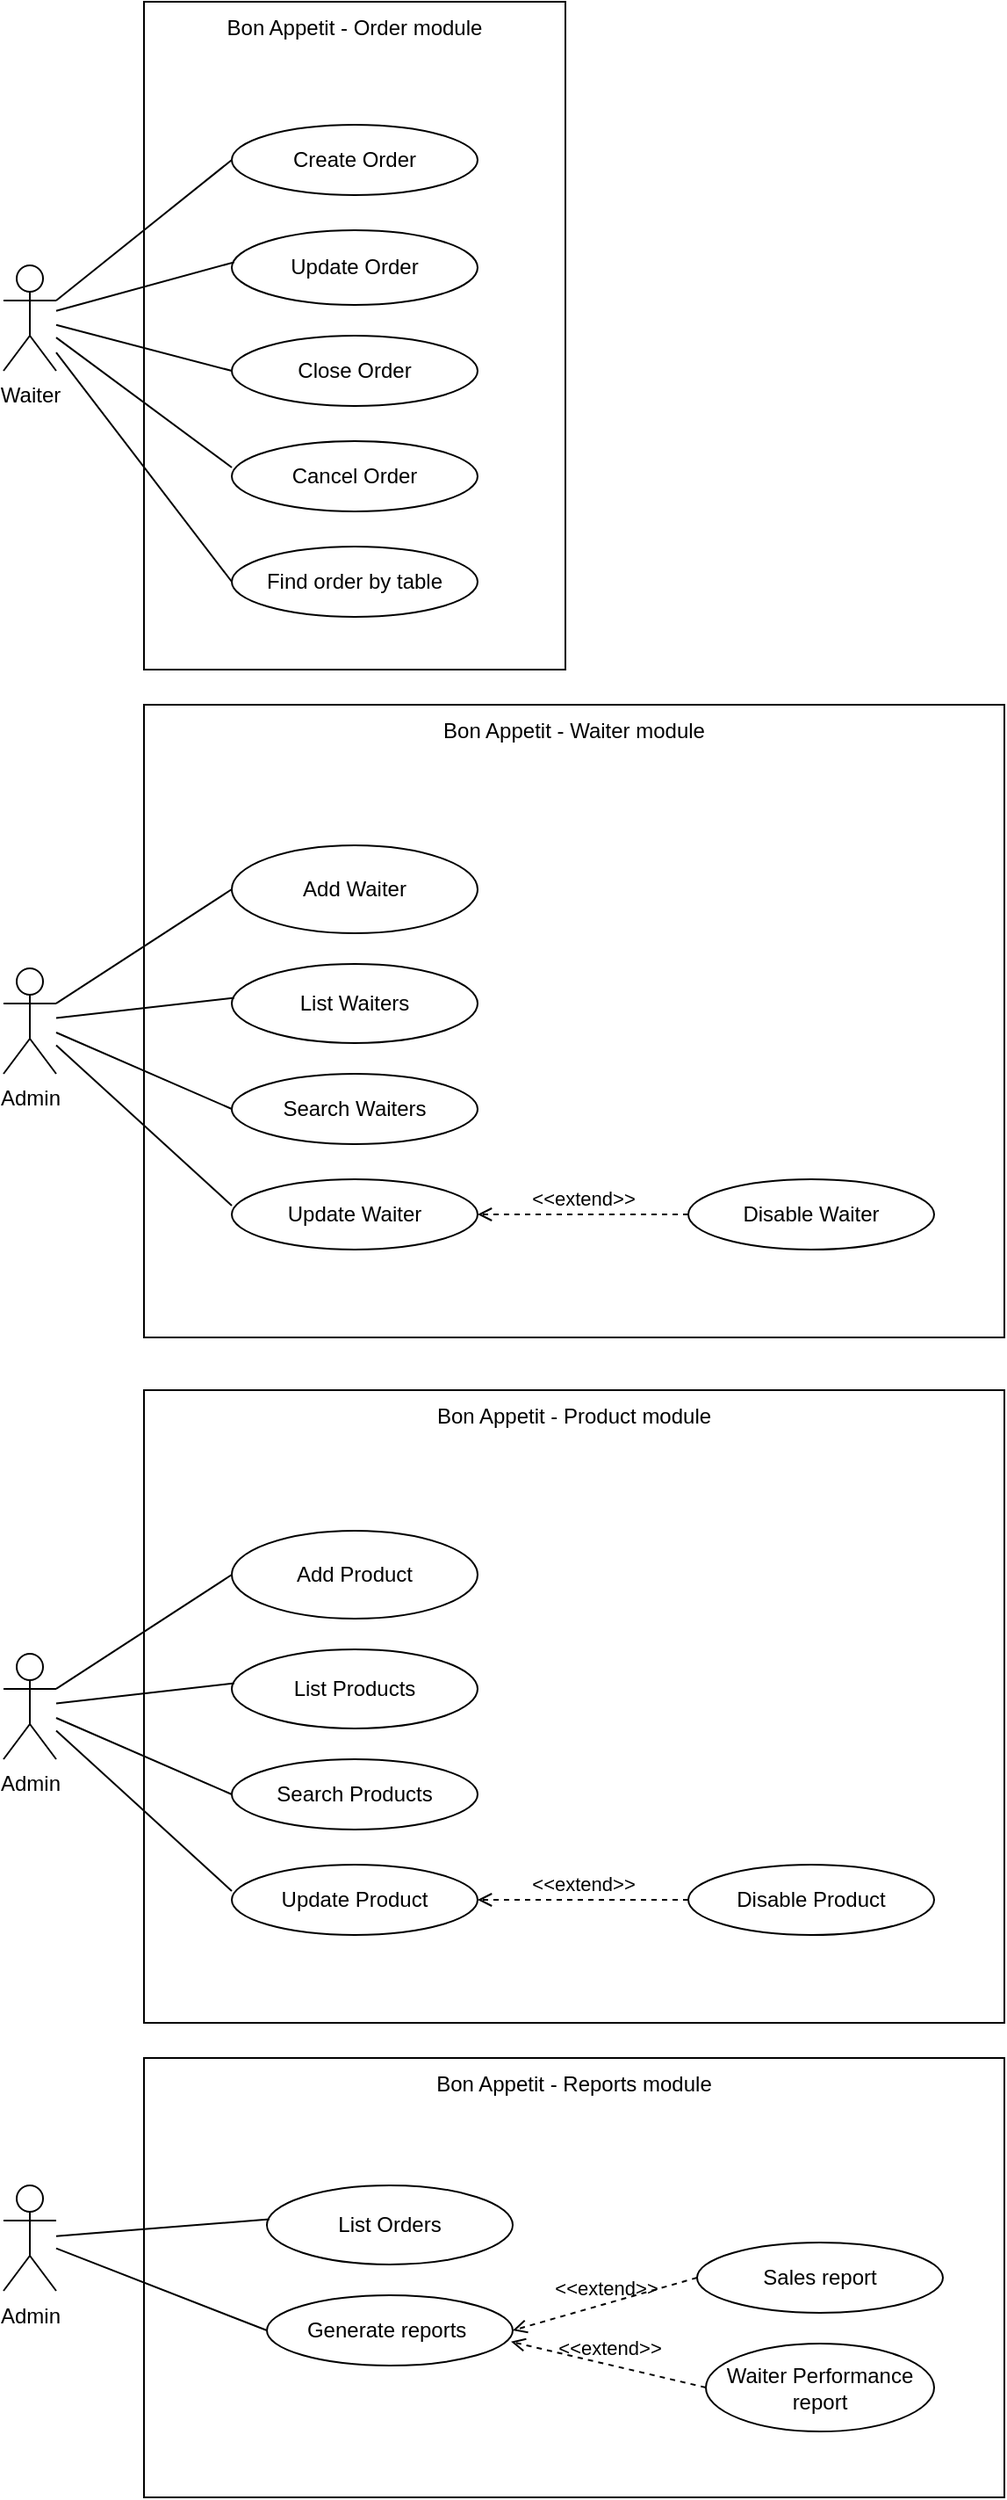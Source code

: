 <mxfile>
    <diagram id="vhd-gmE9hkuIAsEuWjvh" name="Use Case">
        <mxGraphModel dx="1275" dy="2008" grid="1" gridSize="10" guides="1" tooltips="1" connect="1" arrows="1" fold="1" page="1" pageScale="1" pageWidth="850" pageHeight="1100" math="0" shadow="0">
            <root>
                <mxCell id="0"/>
                <mxCell id="1" parent="0"/>
                <mxCell id="32" value="" style="rounded=0;whiteSpace=wrap;html=1;" parent="1" vertex="1">
                    <mxGeometry x="140" y="-920" width="240" height="380" as="geometry"/>
                </mxCell>
                <mxCell id="8" value="Create Order" style="ellipse;whiteSpace=wrap;html=1;" parent="1" vertex="1">
                    <mxGeometry x="190" y="-850" width="140" height="40" as="geometry"/>
                </mxCell>
                <mxCell id="11" value="Update Order" style="ellipse;whiteSpace=wrap;html=1;" parent="1" vertex="1">
                    <mxGeometry x="190" y="-790" width="140" height="42.5" as="geometry"/>
                </mxCell>
                <mxCell id="13" value="Close Order" style="ellipse;whiteSpace=wrap;html=1;" parent="1" vertex="1">
                    <mxGeometry x="190" y="-730" width="140" height="40" as="geometry"/>
                </mxCell>
                <mxCell id="15" value="Cancel Order" style="ellipse;whiteSpace=wrap;html=1;" parent="1" vertex="1">
                    <mxGeometry x="190" y="-670" width="140" height="40" as="geometry"/>
                </mxCell>
                <mxCell id="22" value="Waiter" style="shape=umlActor;verticalLabelPosition=bottom;verticalAlign=top;html=1;" parent="1" vertex="1">
                    <mxGeometry x="60" y="-770" width="30" height="60" as="geometry"/>
                </mxCell>
                <mxCell id="34" value="" style="endArrow=none;html=1;entryX=0;entryY=0.375;entryDx=0;entryDy=0;entryPerimeter=0;" parent="1" source="22" target="15" edge="1">
                    <mxGeometry width="50" height="50" relative="1" as="geometry">
                        <mxPoint x="70" y="-690" as="sourcePoint"/>
                        <mxPoint x="120" y="-740" as="targetPoint"/>
                    </mxGeometry>
                </mxCell>
                <mxCell id="35" value="" style="endArrow=none;html=1;entryX=0;entryY=0.5;entryDx=0;entryDy=0;" parent="1" source="22" target="13" edge="1">
                    <mxGeometry width="50" height="50" relative="1" as="geometry">
                        <mxPoint x="80" y="-680" as="sourcePoint"/>
                        <mxPoint x="130" y="-730" as="targetPoint"/>
                    </mxGeometry>
                </mxCell>
                <mxCell id="36" value="" style="endArrow=none;html=1;entryX=0.01;entryY=0.428;entryDx=0;entryDy=0;entryPerimeter=0;" parent="1" source="22" target="11" edge="1">
                    <mxGeometry width="50" height="50" relative="1" as="geometry">
                        <mxPoint x="90" y="-670" as="sourcePoint"/>
                        <mxPoint x="140" y="-720" as="targetPoint"/>
                    </mxGeometry>
                </mxCell>
                <mxCell id="37" value="" style="endArrow=none;html=1;exitX=1;exitY=0.333;exitDx=0;exitDy=0;exitPerimeter=0;entryX=0;entryY=0.5;entryDx=0;entryDy=0;" parent="1" source="22" target="8" edge="1">
                    <mxGeometry width="50" height="50" relative="1" as="geometry">
                        <mxPoint x="100" y="-660" as="sourcePoint"/>
                        <mxPoint x="150" y="-710" as="targetPoint"/>
                    </mxGeometry>
                </mxCell>
                <mxCell id="38" value="Bon Appetit - Order module" style="text;html=1;align=center;verticalAlign=middle;whiteSpace=wrap;rounded=0;" parent="1" vertex="1">
                    <mxGeometry x="140" y="-920" width="240" height="30" as="geometry"/>
                </mxCell>
                <mxCell id="39" value="" style="rounded=0;whiteSpace=wrap;html=1;" parent="1" vertex="1">
                    <mxGeometry x="140" y="-520" width="490" height="360" as="geometry"/>
                </mxCell>
                <mxCell id="40" value="Add Waiter" style="ellipse;whiteSpace=wrap;html=1;" parent="1" vertex="1">
                    <mxGeometry x="190" y="-440" width="140" height="50" as="geometry"/>
                </mxCell>
                <mxCell id="41" value="List Waiters" style="ellipse;whiteSpace=wrap;html=1;" parent="1" vertex="1">
                    <mxGeometry x="190" y="-372.5" width="140" height="45" as="geometry"/>
                </mxCell>
                <mxCell id="42" value="Search Waiters" style="ellipse;whiteSpace=wrap;html=1;" parent="1" vertex="1">
                    <mxGeometry x="190" y="-310" width="140" height="40" as="geometry"/>
                </mxCell>
                <mxCell id="43" value="Update Waiter" style="ellipse;whiteSpace=wrap;html=1;" parent="1" vertex="1">
                    <mxGeometry x="190" y="-250" width="140" height="40" as="geometry"/>
                </mxCell>
                <mxCell id="44" value="Admin" style="shape=umlActor;verticalLabelPosition=bottom;verticalAlign=top;html=1;" parent="1" vertex="1">
                    <mxGeometry x="60" y="-370" width="30" height="60" as="geometry"/>
                </mxCell>
                <mxCell id="45" value="" style="endArrow=none;html=1;entryX=0;entryY=0.375;entryDx=0;entryDy=0;entryPerimeter=0;" parent="1" source="44" target="43" edge="1">
                    <mxGeometry width="50" height="50" relative="1" as="geometry">
                        <mxPoint x="70" y="-390" as="sourcePoint"/>
                        <mxPoint x="120" y="-440" as="targetPoint"/>
                    </mxGeometry>
                </mxCell>
                <mxCell id="46" value="" style="endArrow=none;html=1;entryX=0;entryY=0.5;entryDx=0;entryDy=0;" parent="1" source="44" target="42" edge="1">
                    <mxGeometry width="50" height="50" relative="1" as="geometry">
                        <mxPoint x="80" y="-380" as="sourcePoint"/>
                        <mxPoint x="130" y="-430" as="targetPoint"/>
                    </mxGeometry>
                </mxCell>
                <mxCell id="47" value="" style="endArrow=none;html=1;entryX=0.01;entryY=0.428;entryDx=0;entryDy=0;entryPerimeter=0;" parent="1" source="44" target="41" edge="1">
                    <mxGeometry width="50" height="50" relative="1" as="geometry">
                        <mxPoint x="90" y="-370" as="sourcePoint"/>
                        <mxPoint x="140" y="-420" as="targetPoint"/>
                    </mxGeometry>
                </mxCell>
                <mxCell id="48" value="" style="endArrow=none;html=1;exitX=1;exitY=0.333;exitDx=0;exitDy=0;exitPerimeter=0;entryX=0;entryY=0.5;entryDx=0;entryDy=0;" parent="1" source="44" target="40" edge="1">
                    <mxGeometry width="50" height="50" relative="1" as="geometry">
                        <mxPoint x="100" y="-360" as="sourcePoint"/>
                        <mxPoint x="150" y="-410" as="targetPoint"/>
                    </mxGeometry>
                </mxCell>
                <mxCell id="49" value="Bon Appetit - Waiter module" style="text;html=1;align=center;verticalAlign=middle;whiteSpace=wrap;rounded=0;" parent="1" vertex="1">
                    <mxGeometry x="140" y="-520" width="490" height="30" as="geometry"/>
                </mxCell>
                <mxCell id="50" value="Disable Waiter" style="ellipse;whiteSpace=wrap;html=1;" parent="1" vertex="1">
                    <mxGeometry x="450" y="-250" width="140" height="40" as="geometry"/>
                </mxCell>
                <mxCell id="52" value="&amp;lt;&amp;lt;extend&amp;gt;&amp;gt;" style="html=1;verticalAlign=bottom;labelBackgroundColor=none;endArrow=open;endFill=0;dashed=1;exitX=0;exitY=0.5;exitDx=0;exitDy=0;entryX=1;entryY=0.5;entryDx=0;entryDy=0;" parent="1" source="50" target="43" edge="1">
                    <mxGeometry width="160" relative="1" as="geometry">
                        <mxPoint x="280" y="-105" as="sourcePoint"/>
                        <mxPoint x="440" y="-105" as="targetPoint"/>
                    </mxGeometry>
                </mxCell>
                <mxCell id="57" value="" style="rounded=0;whiteSpace=wrap;html=1;" parent="1" vertex="1">
                    <mxGeometry x="140" y="-130" width="490" height="360" as="geometry"/>
                </mxCell>
                <mxCell id="58" value="Add Product" style="ellipse;whiteSpace=wrap;html=1;" parent="1" vertex="1">
                    <mxGeometry x="190" y="-50" width="140" height="50" as="geometry"/>
                </mxCell>
                <mxCell id="59" value="List Products" style="ellipse;whiteSpace=wrap;html=1;" parent="1" vertex="1">
                    <mxGeometry x="190" y="17.5" width="140" height="45" as="geometry"/>
                </mxCell>
                <mxCell id="60" value="Search Products" style="ellipse;whiteSpace=wrap;html=1;" parent="1" vertex="1">
                    <mxGeometry x="190" y="80" width="140" height="40" as="geometry"/>
                </mxCell>
                <mxCell id="61" value="Update Product" style="ellipse;whiteSpace=wrap;html=1;" parent="1" vertex="1">
                    <mxGeometry x="190" y="140" width="140" height="40" as="geometry"/>
                </mxCell>
                <mxCell id="62" value="Admin" style="shape=umlActor;verticalLabelPosition=bottom;verticalAlign=top;html=1;" parent="1" vertex="1">
                    <mxGeometry x="60" y="20" width="30" height="60" as="geometry"/>
                </mxCell>
                <mxCell id="63" value="" style="endArrow=none;html=1;entryX=0;entryY=0.375;entryDx=0;entryDy=0;entryPerimeter=0;" parent="1" source="62" target="61" edge="1">
                    <mxGeometry width="50" height="50" relative="1" as="geometry">
                        <mxPoint x="70" as="sourcePoint"/>
                        <mxPoint x="120" y="-50" as="targetPoint"/>
                    </mxGeometry>
                </mxCell>
                <mxCell id="64" value="" style="endArrow=none;html=1;entryX=0;entryY=0.5;entryDx=0;entryDy=0;" parent="1" source="62" target="60" edge="1">
                    <mxGeometry width="50" height="50" relative="1" as="geometry">
                        <mxPoint x="80" y="10" as="sourcePoint"/>
                        <mxPoint x="130" y="-40" as="targetPoint"/>
                    </mxGeometry>
                </mxCell>
                <mxCell id="65" value="" style="endArrow=none;html=1;entryX=0.01;entryY=0.428;entryDx=0;entryDy=0;entryPerimeter=0;" parent="1" source="62" target="59" edge="1">
                    <mxGeometry width="50" height="50" relative="1" as="geometry">
                        <mxPoint x="90" y="20" as="sourcePoint"/>
                        <mxPoint x="140" y="-30" as="targetPoint"/>
                    </mxGeometry>
                </mxCell>
                <mxCell id="66" value="" style="endArrow=none;html=1;exitX=1;exitY=0.333;exitDx=0;exitDy=0;exitPerimeter=0;entryX=0;entryY=0.5;entryDx=0;entryDy=0;" parent="1" source="62" target="58" edge="1">
                    <mxGeometry width="50" height="50" relative="1" as="geometry">
                        <mxPoint x="100" y="30" as="sourcePoint"/>
                        <mxPoint x="150" y="-20" as="targetPoint"/>
                    </mxGeometry>
                </mxCell>
                <mxCell id="67" value="Bon Appetit - Product module" style="text;html=1;align=center;verticalAlign=middle;whiteSpace=wrap;rounded=0;" parent="1" vertex="1">
                    <mxGeometry x="140" y="-130" width="490" height="30" as="geometry"/>
                </mxCell>
                <mxCell id="68" value="Disable Product" style="ellipse;whiteSpace=wrap;html=1;" parent="1" vertex="1">
                    <mxGeometry x="450" y="140" width="140" height="40" as="geometry"/>
                </mxCell>
                <mxCell id="69" value="&amp;lt;&amp;lt;extend&amp;gt;&amp;gt;" style="html=1;verticalAlign=bottom;labelBackgroundColor=none;endArrow=open;endFill=0;dashed=1;exitX=0;exitY=0.5;exitDx=0;exitDy=0;entryX=1;entryY=0.5;entryDx=0;entryDy=0;" parent="1" source="68" target="61" edge="1">
                    <mxGeometry width="160" relative="1" as="geometry">
                        <mxPoint x="280" y="285" as="sourcePoint"/>
                        <mxPoint x="440" y="285" as="targetPoint"/>
                    </mxGeometry>
                </mxCell>
                <mxCell id="70" value="" style="rounded=0;whiteSpace=wrap;html=1;" parent="1" vertex="1">
                    <mxGeometry x="140" y="250" width="490" height="250" as="geometry"/>
                </mxCell>
                <mxCell id="72" value="List Orders" style="ellipse;whiteSpace=wrap;html=1;" parent="1" vertex="1">
                    <mxGeometry x="210" y="322.5" width="140" height="45" as="geometry"/>
                </mxCell>
                <mxCell id="73" value="Generate reports&amp;nbsp;" style="ellipse;whiteSpace=wrap;html=1;" parent="1" vertex="1">
                    <mxGeometry x="210" y="385" width="140" height="40" as="geometry"/>
                </mxCell>
                <mxCell id="75" value="Admin" style="shape=umlActor;verticalLabelPosition=bottom;verticalAlign=top;html=1;" parent="1" vertex="1">
                    <mxGeometry x="60" y="322.5" width="30" height="60" as="geometry"/>
                </mxCell>
                <mxCell id="77" value="" style="endArrow=none;html=1;entryX=0;entryY=0.5;entryDx=0;entryDy=0;" parent="1" source="75" target="73" edge="1">
                    <mxGeometry width="50" height="50" relative="1" as="geometry">
                        <mxPoint x="80" y="312.5" as="sourcePoint"/>
                        <mxPoint x="130" y="262.5" as="targetPoint"/>
                    </mxGeometry>
                </mxCell>
                <mxCell id="78" value="" style="endArrow=none;html=1;entryX=0.01;entryY=0.428;entryDx=0;entryDy=0;entryPerimeter=0;" parent="1" source="75" target="72" edge="1">
                    <mxGeometry width="50" height="50" relative="1" as="geometry">
                        <mxPoint x="90" y="322.5" as="sourcePoint"/>
                        <mxPoint x="140" y="272.5" as="targetPoint"/>
                    </mxGeometry>
                </mxCell>
                <mxCell id="80" value="Bon Appetit - Reports module" style="text;html=1;align=center;verticalAlign=middle;whiteSpace=wrap;rounded=0;" parent="1" vertex="1">
                    <mxGeometry x="140" y="250" width="490" height="30" as="geometry"/>
                </mxCell>
                <mxCell id="85" value="Find order by table" style="ellipse;whiteSpace=wrap;html=1;" parent="1" vertex="1">
                    <mxGeometry x="190" y="-610" width="140" height="40" as="geometry"/>
                </mxCell>
                <mxCell id="86" value="Sales report" style="ellipse;whiteSpace=wrap;html=1;" parent="1" vertex="1">
                    <mxGeometry x="455" y="355" width="140" height="40" as="geometry"/>
                </mxCell>
                <mxCell id="87" value="Waiter Performance report" style="ellipse;whiteSpace=wrap;html=1;" parent="1" vertex="1">
                    <mxGeometry x="460" y="412.5" width="130" height="50" as="geometry"/>
                </mxCell>
                <mxCell id="89" value="&amp;lt;&amp;lt;extend&amp;gt;&amp;gt;" style="html=1;verticalAlign=bottom;labelBackgroundColor=none;endArrow=open;endFill=0;dashed=1;exitX=0;exitY=0.5;exitDx=0;exitDy=0;entryX=1;entryY=0.5;entryDx=0;entryDy=0;" parent="1" source="86" target="73" edge="1">
                    <mxGeometry width="160" relative="1" as="geometry">
                        <mxPoint x="490" y="322.5" as="sourcePoint"/>
                        <mxPoint x="370" y="322.5" as="targetPoint"/>
                    </mxGeometry>
                </mxCell>
                <mxCell id="90" value="&amp;lt;&amp;lt;extend&amp;gt;&amp;gt;" style="html=1;verticalAlign=bottom;labelBackgroundColor=none;endArrow=open;endFill=0;dashed=1;exitX=0;exitY=0.5;exitDx=0;exitDy=0;entryX=0.993;entryY=0.66;entryDx=0;entryDy=0;entryPerimeter=0;" edge="1" parent="1" source="87" target="73">
                    <mxGeometry width="160" relative="1" as="geometry">
                        <mxPoint x="420" y="365.5" as="sourcePoint"/>
                        <mxPoint x="360" y="415.5" as="targetPoint"/>
                    </mxGeometry>
                </mxCell>
                <mxCell id="92" value="" style="endArrow=none;html=1;entryX=0;entryY=0.5;entryDx=0;entryDy=0;" edge="1" parent="1" source="22" target="85">
                    <mxGeometry width="50" height="50" relative="1" as="geometry">
                        <mxPoint x="100" y="-632" as="sourcePoint"/>
                        <mxPoint x="200" y="-645" as="targetPoint"/>
                    </mxGeometry>
                </mxCell>
            </root>
        </mxGraphModel>
    </diagram>
</mxfile>